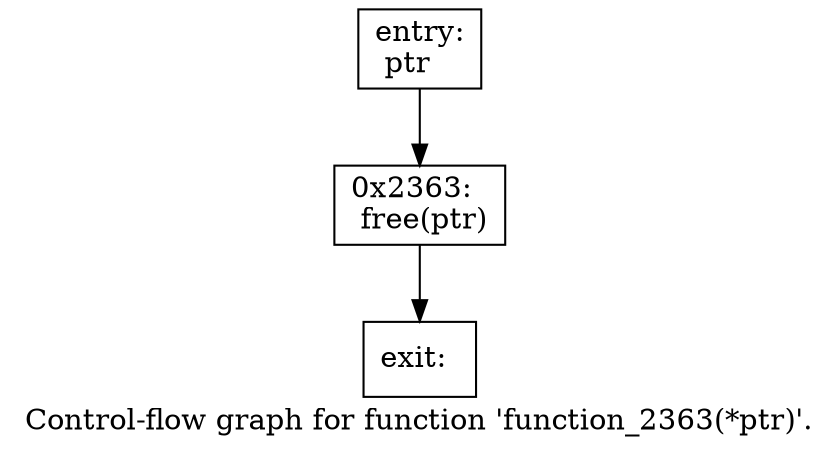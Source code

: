 digraph "Control-flow graph for function 'function_2363(*ptr)'." {
  label="Control-flow graph for function 'function_2363(*ptr)'.";
  node [shape=record];

  Node0770FAA0 [label="{entry:\l  ptr\l}"];
  Node0770FAA0 -> Node0770FAE8;
  Node0770FAE8 [label="{0x2363:\l  free(ptr)\l}"];
  Node0770FAE8 -> Node0770F8F0;
  Node0770F8F0 [label="{exit:\l}"];

}
